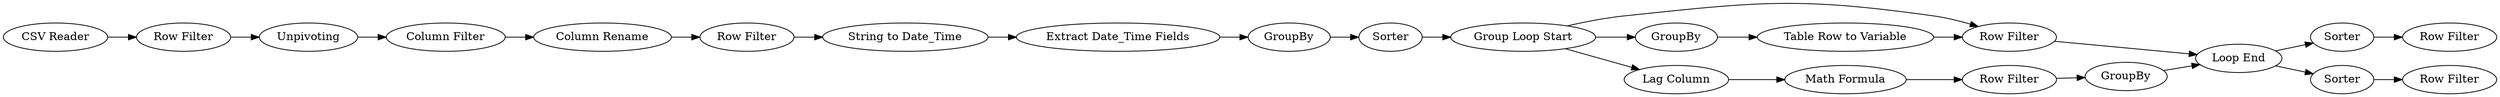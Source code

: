 digraph {
	7 -> 8
	14 -> 17
	8 -> 9
	23 -> 24
	12 -> 14
	9 -> 13
	1 -> 19
	27 -> 28
	22 -> 23
	11 -> 17
	25 -> 26
	11 -> 12
	20 -> 22
	11 -> 20
	6 -> 10
	24 -> 16
	13 -> 11
	19 -> 2
	16 -> 27
	10 -> 7
	16 -> 25
	5 -> 6
	17 -> 16
	2 -> 5
	27 [label=Sorter]
	7 [label="String to Date_Time"]
	9 [label=GroupBy]
	26 [label="Row Filter"]
	8 [label="Extract Date_Time Fields"]
	17 [label="Row Filter"]
	19 [label="Row Filter"]
	24 [label=GroupBy]
	6 [label="Column Rename"]
	25 [label=Sorter]
	10 [label="Row Filter"]
	12 [label=GroupBy]
	16 [label="Loop End"]
	1 [label="CSV Reader"]
	22 [label="Math Formula"]
	28 [label="Row Filter"]
	11 [label="Group Loop Start"]
	23 [label="Row Filter"]
	14 [label="Table Row to Variable"]
	5 [label="Column Filter"]
	13 [label=Sorter]
	20 [label="Lag Column"]
	2 [label=Unpivoting]
	rankdir=LR
}

